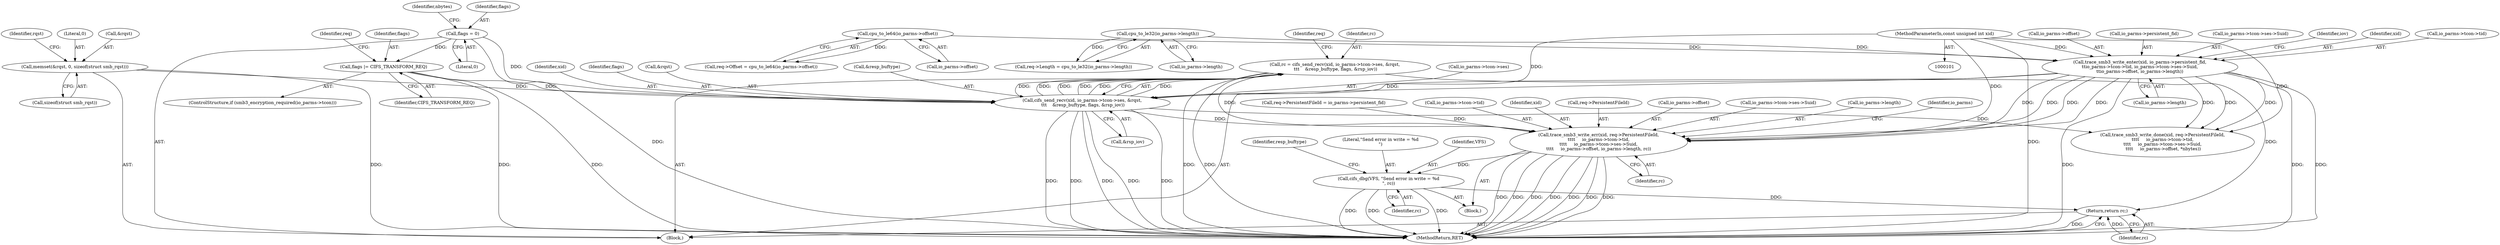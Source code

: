 digraph "0_linux_6a3eb3360667170988f8a6477f6686242061488a@API" {
"1000295" [label="(Call,rc = cifs_send_recv(xid, io_parms->tcon->ses, &rqst,\n \t\t\t    &resp_buftype, flags, &rsp_iov))"];
"1000297" [label="(Call,cifs_send_recv(xid, io_parms->tcon->ses, &rqst,\n \t\t\t    &resp_buftype, flags, &rsp_iov))"];
"1000236" [label="(Call,trace_smb3_write_enter(xid, io_parms->persistent_fid,\n\t\tio_parms->tcon->tid, io_parms->tcon->ses->Suid,\n\t\tio_parms->offset, io_parms->length))"];
"1000102" [label="(MethodParameterIn,const unsigned int xid)"];
"1000227" [label="(Call,cpu_to_le64(io_parms->offset))"];
"1000219" [label="(Call,cpu_to_le32(io_parms->length))"];
"1000277" [label="(Call,memset(&rqst, 0, sizeof(struct smb_rqst)))"];
"1000124" [label="(Call,flags = 0)"];
"1000173" [label="(Call,flags |= CIFS_TRANSFORM_REQ)"];
"1000323" [label="(Call,trace_smb3_write_err(xid, req->PersistentFileId,\n\t\t\t\t     io_parms->tcon->tid,\n\t\t\t\t     io_parms->tcon->ses->Suid,\n\t\t\t\t     io_parms->offset, io_parms->length, rc))"];
"1000352" [label="(Call,cifs_dbg(VFS, \"Send error in write = %d\n\", rc))"];
"1000390" [label="(Return,return rc;)"];
"1000391" [label="(Identifier,rc)"];
"1000312" [label="(Identifier,req)"];
"1000246" [label="(Call,io_parms->tcon->ses->Suid)"];
"1000174" [label="(Identifier,flags)"];
"1000186" [label="(Call,req->PersistentFileId = io_parms->persistent_fid)"];
"1000352" [label="(Call,cifs_dbg(VFS, \"Send error in write = %d\n\", rc))"];
"1000296" [label="(Identifier,rc)"];
"1000173" [label="(Call,flags |= CIFS_TRANSFORM_REQ)"];
"1000298" [label="(Identifier,xid)"];
"1000223" [label="(Call,req->Offset = cpu_to_le64(io_parms->offset))"];
"1000278" [label="(Call,&rqst)"];
"1000328" [label="(Call,io_parms->tcon->tid)"];
"1000219" [label="(Call,cpu_to_le32(io_parms->length))"];
"1000130" [label="(Identifier,nbytes)"];
"1000355" [label="(Identifier,rc)"];
"1000262" [label="(Identifier,iov)"];
"1000354" [label="(Literal,\"Send error in write = %d\n\")"];
"1000324" [label="(Identifier,xid)"];
"1000126" [label="(Literal,0)"];
"1000175" [label="(Identifier,CIFS_TRANSFORM_REQ)"];
"1000323" [label="(Call,trace_smb3_write_err(xid, req->PersistentFileId,\n\t\t\t\t     io_parms->tcon->tid,\n\t\t\t\t     io_parms->tcon->ses->Suid,\n\t\t\t\t     io_parms->offset, io_parms->length, rc))"];
"1000277" [label="(Call,memset(&rqst, 0, sizeof(struct smb_rqst)))"];
"1000297" [label="(Call,cifs_send_recv(xid, io_parms->tcon->ses, &rqst,\n \t\t\t    &resp_buftype, flags, &rsp_iov))"];
"1000325" [label="(Call,req->PersistentFileId)"];
"1000215" [label="(Call,req->Length = cpu_to_le32(io_parms->length))"];
"1000285" [label="(Identifier,rqst)"];
"1000280" [label="(Literal,0)"];
"1000102" [label="(MethodParameterIn,const unsigned int xid)"];
"1000237" [label="(Identifier,xid)"];
"1000125" [label="(Identifier,flags)"];
"1000322" [label="(Block,)"];
"1000340" [label="(Call,io_parms->offset)"];
"1000309" [label="(Call,&rsp_iov)"];
"1000353" [label="(Identifier,VFS)"];
"1000392" [label="(MethodReturn,RET)"];
"1000256" [label="(Call,io_parms->length)"];
"1000241" [label="(Call,io_parms->tcon->tid)"];
"1000227" [label="(Call,cpu_to_le64(io_parms->offset))"];
"1000179" [label="(Identifier,req)"];
"1000390" [label="(Return,return rc;)"];
"1000228" [label="(Call,io_parms->offset)"];
"1000346" [label="(Identifier,rc)"];
"1000124" [label="(Call,flags = 0)"];
"1000308" [label="(Identifier,flags)"];
"1000107" [label="(Block,)"];
"1000220" [label="(Call,io_parms->length)"];
"1000253" [label="(Call,io_parms->offset)"];
"1000388" [label="(Identifier,resp_buftype)"];
"1000304" [label="(Call,&rqst)"];
"1000168" [label="(ControlStructure,if (smb3_encryption_required(io_parms->tcon)))"];
"1000333" [label="(Call,io_parms->tcon->ses->Suid)"];
"1000343" [label="(Call,io_parms->length)"];
"1000306" [label="(Call,&resp_buftype)"];
"1000349" [label="(Identifier,io_parms)"];
"1000299" [label="(Call,io_parms->tcon->ses)"];
"1000238" [label="(Call,io_parms->persistent_fid)"];
"1000295" [label="(Call,rc = cifs_send_recv(xid, io_parms->tcon->ses, &rqst,\n \t\t\t    &resp_buftype, flags, &rsp_iov))"];
"1000236" [label="(Call,trace_smb3_write_enter(xid, io_parms->persistent_fid,\n\t\tio_parms->tcon->tid, io_parms->tcon->ses->Suid,\n\t\tio_parms->offset, io_parms->length))"];
"1000365" [label="(Call,trace_smb3_write_done(xid, req->PersistentFileId,\n\t\t\t\t     io_parms->tcon->tid,\n\t\t\t\t     io_parms->tcon->ses->Suid,\n \t\t\t\t     io_parms->offset, *nbytes))"];
"1000281" [label="(Call,sizeof(struct smb_rqst))"];
"1000295" -> "1000107"  [label="AST: "];
"1000295" -> "1000297"  [label="CFG: "];
"1000296" -> "1000295"  [label="AST: "];
"1000297" -> "1000295"  [label="AST: "];
"1000312" -> "1000295"  [label="CFG: "];
"1000295" -> "1000392"  [label="DDG: "];
"1000295" -> "1000392"  [label="DDG: "];
"1000297" -> "1000295"  [label="DDG: "];
"1000297" -> "1000295"  [label="DDG: "];
"1000297" -> "1000295"  [label="DDG: "];
"1000297" -> "1000295"  [label="DDG: "];
"1000297" -> "1000295"  [label="DDG: "];
"1000297" -> "1000295"  [label="DDG: "];
"1000295" -> "1000323"  [label="DDG: "];
"1000295" -> "1000390"  [label="DDG: "];
"1000297" -> "1000309"  [label="CFG: "];
"1000298" -> "1000297"  [label="AST: "];
"1000299" -> "1000297"  [label="AST: "];
"1000304" -> "1000297"  [label="AST: "];
"1000306" -> "1000297"  [label="AST: "];
"1000308" -> "1000297"  [label="AST: "];
"1000309" -> "1000297"  [label="AST: "];
"1000297" -> "1000392"  [label="DDG: "];
"1000297" -> "1000392"  [label="DDG: "];
"1000297" -> "1000392"  [label="DDG: "];
"1000297" -> "1000392"  [label="DDG: "];
"1000297" -> "1000392"  [label="DDG: "];
"1000236" -> "1000297"  [label="DDG: "];
"1000102" -> "1000297"  [label="DDG: "];
"1000277" -> "1000297"  [label="DDG: "];
"1000124" -> "1000297"  [label="DDG: "];
"1000173" -> "1000297"  [label="DDG: "];
"1000297" -> "1000323"  [label="DDG: "];
"1000297" -> "1000365"  [label="DDG: "];
"1000236" -> "1000107"  [label="AST: "];
"1000236" -> "1000256"  [label="CFG: "];
"1000237" -> "1000236"  [label="AST: "];
"1000238" -> "1000236"  [label="AST: "];
"1000241" -> "1000236"  [label="AST: "];
"1000246" -> "1000236"  [label="AST: "];
"1000253" -> "1000236"  [label="AST: "];
"1000256" -> "1000236"  [label="AST: "];
"1000262" -> "1000236"  [label="CFG: "];
"1000236" -> "1000392"  [label="DDG: "];
"1000236" -> "1000392"  [label="DDG: "];
"1000236" -> "1000392"  [label="DDG: "];
"1000102" -> "1000236"  [label="DDG: "];
"1000227" -> "1000236"  [label="DDG: "];
"1000219" -> "1000236"  [label="DDG: "];
"1000236" -> "1000323"  [label="DDG: "];
"1000236" -> "1000323"  [label="DDG: "];
"1000236" -> "1000323"  [label="DDG: "];
"1000236" -> "1000323"  [label="DDG: "];
"1000236" -> "1000365"  [label="DDG: "];
"1000236" -> "1000365"  [label="DDG: "];
"1000236" -> "1000365"  [label="DDG: "];
"1000102" -> "1000101"  [label="AST: "];
"1000102" -> "1000392"  [label="DDG: "];
"1000102" -> "1000323"  [label="DDG: "];
"1000102" -> "1000365"  [label="DDG: "];
"1000227" -> "1000223"  [label="AST: "];
"1000227" -> "1000228"  [label="CFG: "];
"1000228" -> "1000227"  [label="AST: "];
"1000223" -> "1000227"  [label="CFG: "];
"1000227" -> "1000223"  [label="DDG: "];
"1000219" -> "1000215"  [label="AST: "];
"1000219" -> "1000220"  [label="CFG: "];
"1000220" -> "1000219"  [label="AST: "];
"1000215" -> "1000219"  [label="CFG: "];
"1000219" -> "1000215"  [label="DDG: "];
"1000277" -> "1000107"  [label="AST: "];
"1000277" -> "1000281"  [label="CFG: "];
"1000278" -> "1000277"  [label="AST: "];
"1000280" -> "1000277"  [label="AST: "];
"1000281" -> "1000277"  [label="AST: "];
"1000285" -> "1000277"  [label="CFG: "];
"1000277" -> "1000392"  [label="DDG: "];
"1000124" -> "1000107"  [label="AST: "];
"1000124" -> "1000126"  [label="CFG: "];
"1000125" -> "1000124"  [label="AST: "];
"1000126" -> "1000124"  [label="AST: "];
"1000130" -> "1000124"  [label="CFG: "];
"1000124" -> "1000392"  [label="DDG: "];
"1000124" -> "1000173"  [label="DDG: "];
"1000173" -> "1000168"  [label="AST: "];
"1000173" -> "1000175"  [label="CFG: "];
"1000174" -> "1000173"  [label="AST: "];
"1000175" -> "1000173"  [label="AST: "];
"1000179" -> "1000173"  [label="CFG: "];
"1000173" -> "1000392"  [label="DDG: "];
"1000173" -> "1000392"  [label="DDG: "];
"1000323" -> "1000322"  [label="AST: "];
"1000323" -> "1000346"  [label="CFG: "];
"1000324" -> "1000323"  [label="AST: "];
"1000325" -> "1000323"  [label="AST: "];
"1000328" -> "1000323"  [label="AST: "];
"1000333" -> "1000323"  [label="AST: "];
"1000340" -> "1000323"  [label="AST: "];
"1000343" -> "1000323"  [label="AST: "];
"1000346" -> "1000323"  [label="AST: "];
"1000349" -> "1000323"  [label="CFG: "];
"1000323" -> "1000392"  [label="DDG: "];
"1000323" -> "1000392"  [label="DDG: "];
"1000323" -> "1000392"  [label="DDG: "];
"1000323" -> "1000392"  [label="DDG: "];
"1000323" -> "1000392"  [label="DDG: "];
"1000323" -> "1000392"  [label="DDG: "];
"1000323" -> "1000392"  [label="DDG: "];
"1000186" -> "1000323"  [label="DDG: "];
"1000323" -> "1000352"  [label="DDG: "];
"1000352" -> "1000322"  [label="AST: "];
"1000352" -> "1000355"  [label="CFG: "];
"1000353" -> "1000352"  [label="AST: "];
"1000354" -> "1000352"  [label="AST: "];
"1000355" -> "1000352"  [label="AST: "];
"1000388" -> "1000352"  [label="CFG: "];
"1000352" -> "1000392"  [label="DDG: "];
"1000352" -> "1000392"  [label="DDG: "];
"1000352" -> "1000392"  [label="DDG: "];
"1000352" -> "1000390"  [label="DDG: "];
"1000390" -> "1000107"  [label="AST: "];
"1000390" -> "1000391"  [label="CFG: "];
"1000391" -> "1000390"  [label="AST: "];
"1000392" -> "1000390"  [label="CFG: "];
"1000390" -> "1000392"  [label="DDG: "];
"1000391" -> "1000390"  [label="DDG: "];
}
